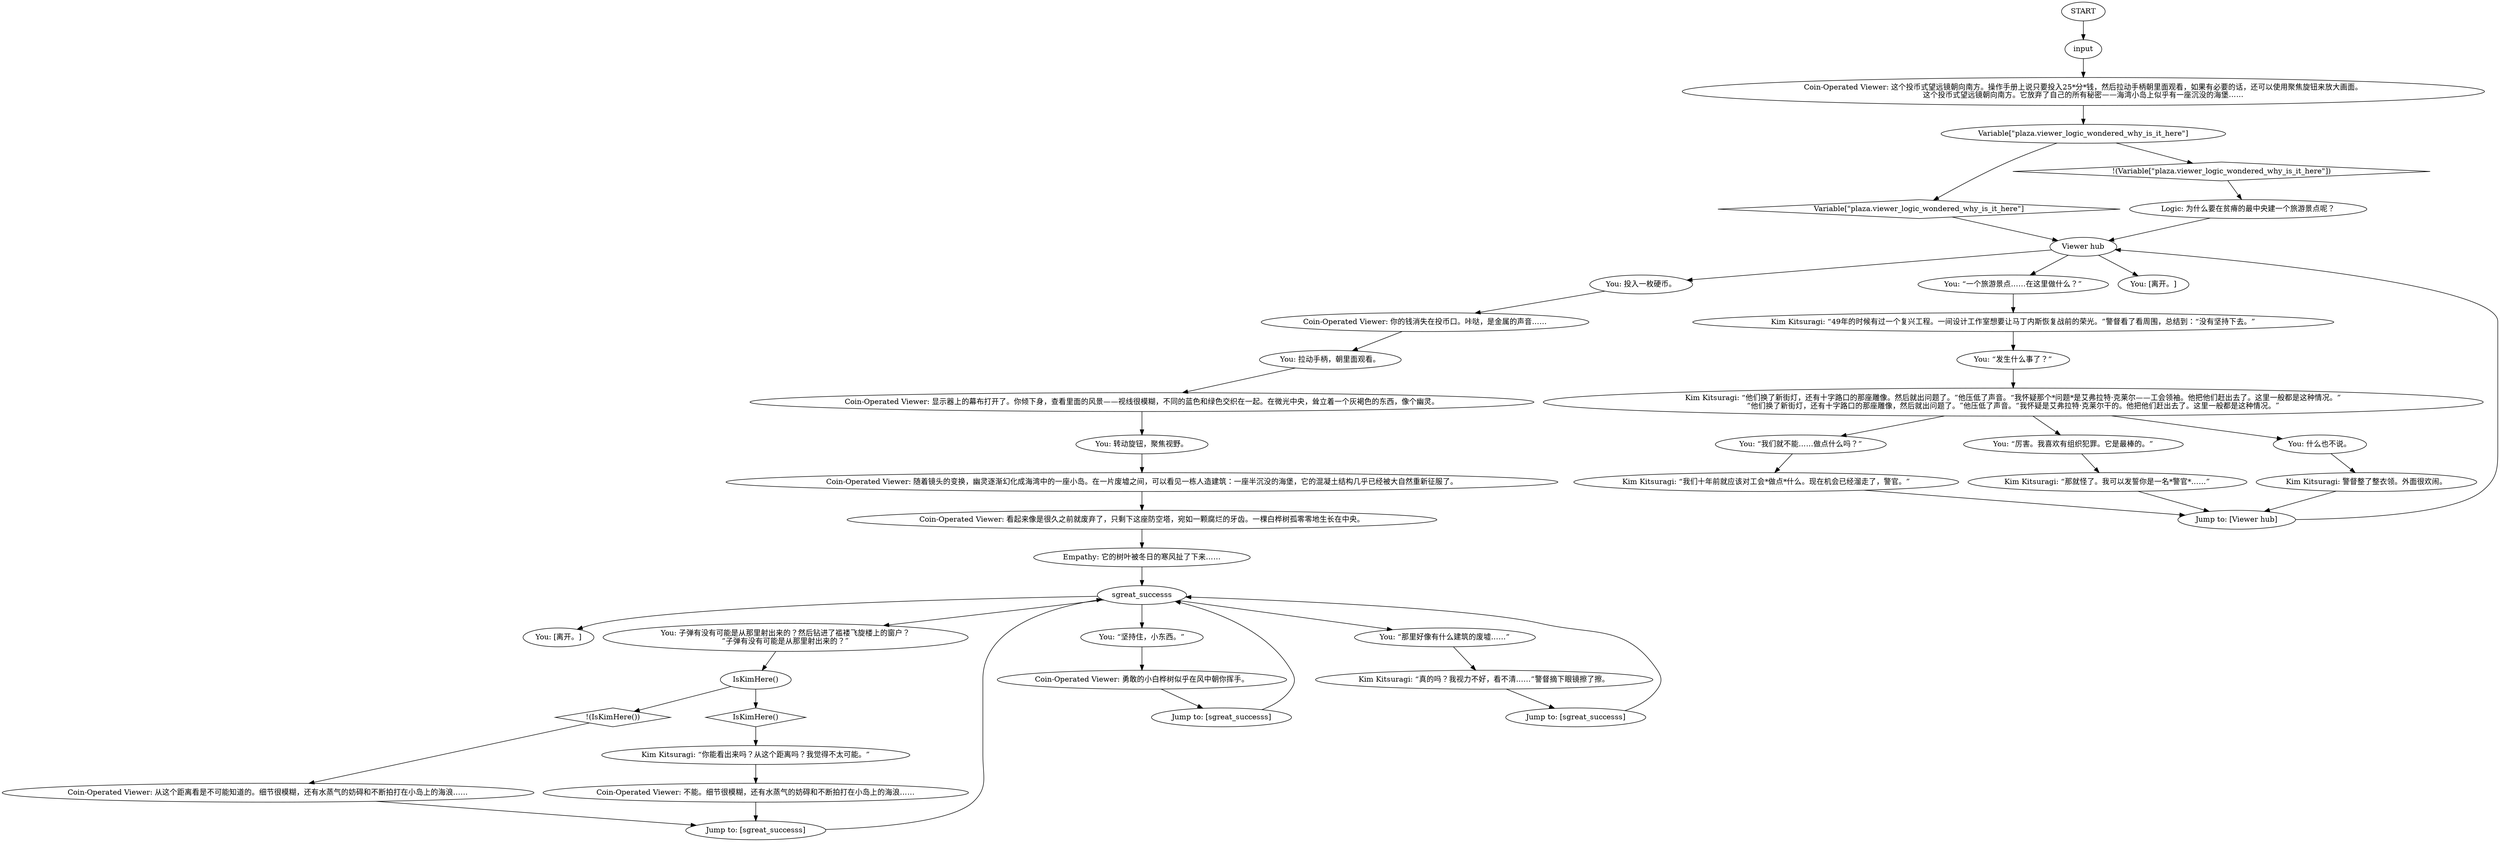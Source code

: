 # PLAZA / COIN-OPERATED VIEWER I
# A coin-operated viewer on the plaza. It offers a view to the sunken sea-fort.
# ==================================================
digraph G {
	  0 [label="START"];
	  1 [label="input"];
	  2 [label="You: [离开。]"];
	  3 [label="Viewer hub"];
	  4 [label="Variable[\"plaza.viewer_logic_wondered_why_is_it_here\"]"];
	  5 [label="Variable[\"plaza.viewer_logic_wondered_why_is_it_here\"]", shape=diamond];
	  6 [label="!(Variable[\"plaza.viewer_logic_wondered_why_is_it_here\"])", shape=diamond];
	  7 [label="You: 子弹有没有可能是从那里射出来的？然后钻进了褴褛飞旋楼上的窗户？\n“子弹有没有可能是从那里射出来的？”"];
	  8 [label="You: 投入一枚硬币。"];
	  9 [label="You: “一个旅游景点……在这里做什么？”"];
	  10 [label="Coin-Operated Viewer: 从这个距离看是不可能知道的。细节很模糊，还有水蒸气的妨碍和不断拍打在小岛上的海浪……"];
	  11 [label="Kim Kitsuragi: “那就怪了。我可以发誓你是一名*警官*……”"];
	  13 [label="Coin-Operated Viewer: 你的钱消失在投币口。咔哒，是金属的声音……"];
	  14 [label="Kim Kitsuragi: “真的吗？我视力不好，看不清……”警督摘下眼镜擦了擦。"];
	  15 [label="You: “我们就不能……做点什么吗？”"];
	  16 [label="IsKimHere()"];
	  17 [label="IsKimHere()", shape=diamond];
	  18 [label="!(IsKimHere())", shape=diamond];
	  19 [label="Kim Kitsuragi: “你能看出来吗？从这个距离吗？我觉得不太可能。”"];
	  20 [label="Logic: 为什么要在贫瘠的最中央建一个旅游景点呢？"];
	  21 [label="Kim Kitsuragi: “49年的时候有过一个复兴工程。一间设计工作室想要让马丁内斯恢复战前的荣光。”警督看了看周围，总结到：“没有坚持下去。”"];
	  22 [label="You: “厉害。我喜欢有组织犯罪。它是最棒的。”"];
	  23 [label="You: 什么也不说。"];
	  24 [label="You: [离开。]"];
	  25 [label="Kim Kitsuragi: “我们十年前就应该对工会*做点*什么。现在机会已经溜走了，警官。”"];
	  26 [label="Coin-Operated Viewer: 看起来像是很久之前就废弃了，只剩下这座防空塔，宛如一颗腐烂的牙齿。一棵白桦树孤零零地生长在中央。"];
	  27 [label="sgreat_successs"];
	  28 [label="Jump to: [sgreat_successs]"];
	  29 [label="You: “坚持住，小东西。”"];
	  30 [label="Coin-Operated Viewer: 勇敢的小白桦树似乎在风中朝你挥手。"];
	  31 [label="Coin-Operated Viewer: 显示器上的幕布打开了。你倾下身，查看里面的风景——视线很模糊，不同的蓝色和绿色交织在一起。在微光中央，耸立着一个灰褐色的东西，像个幽灵。"];
	  32 [label="You: 转动旋钮，聚焦视野。"];
	  33 [label="You: “那里好像有什么建筑的废墟……”"];
	  34 [label="Kim Kitsuragi: 警督整了整衣领。外面很欢闹。"];
	  35 [label="Coin-Operated Viewer: 这个投币式望远镜朝向南方。操作手册上说只要投入25*分*钱，然后拉动手柄朝里面观看，如果有必要的话，还可以使用聚焦旋钮来放大画面。\n这个投币式望远镜朝向南方。它放弃了自己的所有秘密——海湾小岛上似乎有一座沉没的海堡……"];
	  36 [label="Coin-Operated Viewer: 随着镜头的变换，幽灵逐渐幻化成海湾中的一座小岛。在一片废墟之间，可以看见一栋人造建筑：一座半沉没的海堡，它的混凝土结构几乎已经被大自然重新征服了。"];
	  37 [label="Empathy: 它的树叶被冬日的寒风扯了下来……"];
	  38 [label="Coin-Operated Viewer: 不能。细节很模糊，还有水蒸气的妨碍和不断拍打在小岛上的海浪……"];
	  39 [label="You: 拉动手柄，朝里面观看。"];
	  40 [label="Kim Kitsuragi: “他们换了新街灯，还有十字路口的那座雕像。然后就出问题了。”他压低了声音。“我怀疑那个*问题*是艾弗拉特·克莱尔——工会领袖。他把他们赶出去了。这里一般都是这种情况。”\n“他们换了新街灯，还有十字路口的那座雕像，然后就出问题了。”他压低了声音。“我怀疑是艾弗拉特·克莱尔干的。他把他们赶出去了。这里一般都是这种情况。”"];
	  41 [label="You: “发生什么事了？”"];
	  42 [label="Jump to: [Viewer hub]"];
	  43 [label="Jump to: [sgreat_successs]"];
	  44 [label="Jump to: [sgreat_successs]"];
	  0 -> 1
	  1 -> 35
	  3 -> 8
	  3 -> 9
	  3 -> 24
	  4 -> 5
	  4 -> 6
	  5 -> 3
	  6 -> 20
	  7 -> 16
	  8 -> 13
	  9 -> 21
	  10 -> 28
	  11 -> 42
	  13 -> 39
	  14 -> 43
	  15 -> 25
	  16 -> 17
	  16 -> 18
	  17 -> 19
	  18 -> 10
	  19 -> 38
	  20 -> 3
	  21 -> 41
	  22 -> 11
	  23 -> 34
	  25 -> 42
	  26 -> 37
	  27 -> 33
	  27 -> 2
	  27 -> 29
	  27 -> 7
	  28 -> 27
	  29 -> 30
	  30 -> 44
	  31 -> 32
	  32 -> 36
	  33 -> 14
	  34 -> 42
	  35 -> 4
	  36 -> 26
	  37 -> 27
	  38 -> 28
	  39 -> 31
	  40 -> 23
	  40 -> 22
	  40 -> 15
	  41 -> 40
	  42 -> 3
	  43 -> 27
	  44 -> 27
}

